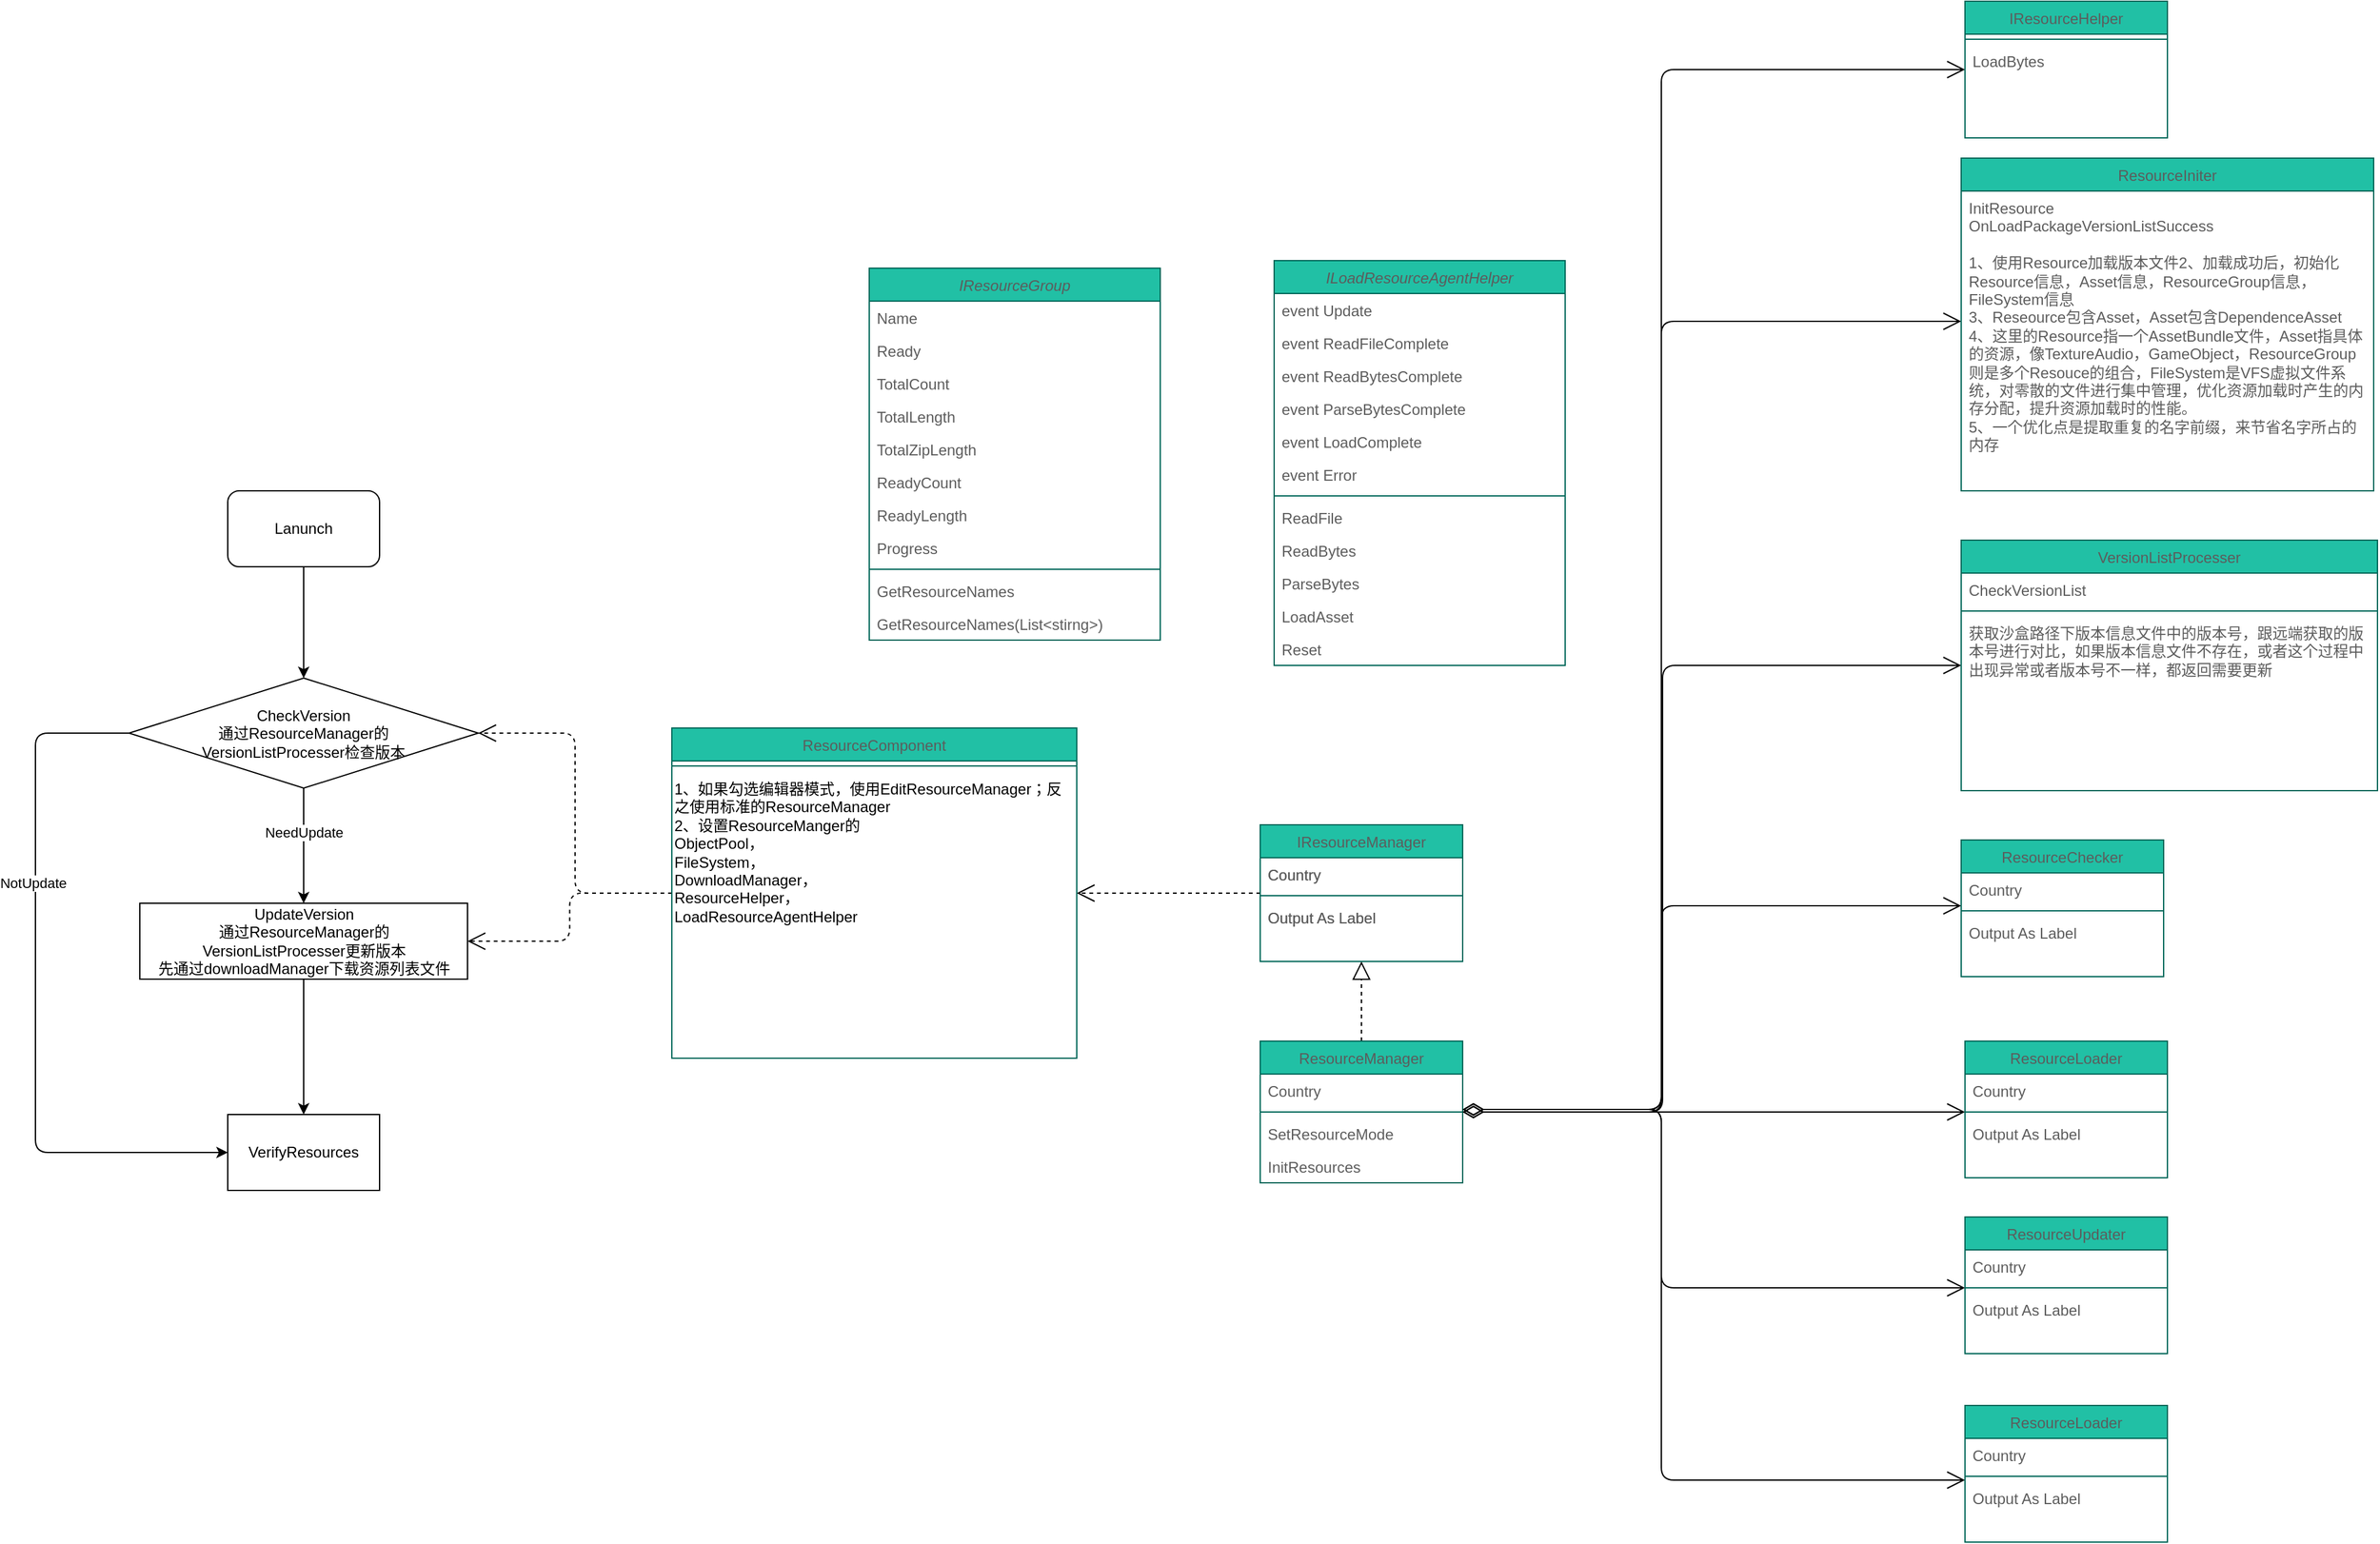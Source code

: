 <mxfile version="20.0.1" type="github">
  <diagram id="C5RBs43oDa-KdzZeNtuy" name="Page-1">
    <mxGraphModel dx="2751" dy="2225" grid="0" gridSize="10" guides="1" tooltips="1" connect="1" arrows="1" fold="1" page="1" pageScale="1" pageWidth="827" pageHeight="1169" math="0" shadow="0">
      <root>
        <mxCell id="WIyWlLk6GJQsqaUBKTNV-0" />
        <mxCell id="WIyWlLk6GJQsqaUBKTNV-1" parent="WIyWlLk6GJQsqaUBKTNV-0" />
        <mxCell id="zkfFHV4jXpPFQw0GAbJ--0" value="IResourceGroup" style="swimlane;fontStyle=2;align=center;verticalAlign=top;childLayout=stackLayout;horizontal=1;startSize=26;horizontalStack=0;resizeParent=1;resizeLast=0;collapsible=1;marginBottom=0;shadow=0;strokeWidth=1;fillColor=#21C0A5;strokeColor=#006658;fontColor=#5C5C5C;rounded=0;" parent="WIyWlLk6GJQsqaUBKTNV-1" vertex="1">
          <mxGeometry x="414" y="29" width="230" height="294" as="geometry">
            <mxRectangle x="230" y="140" width="160" height="26" as="alternateBounds" />
          </mxGeometry>
        </mxCell>
        <mxCell id="zkfFHV4jXpPFQw0GAbJ--1" value="Name" style="text;align=left;verticalAlign=top;spacingLeft=4;spacingRight=4;overflow=hidden;rotatable=0;points=[[0,0.5],[1,0.5]];portConstraint=eastwest;fontColor=#5C5C5C;rounded=0;" parent="zkfFHV4jXpPFQw0GAbJ--0" vertex="1">
          <mxGeometry y="26" width="230" height="26" as="geometry" />
        </mxCell>
        <mxCell id="zkfFHV4jXpPFQw0GAbJ--2" value="Ready" style="text;align=left;verticalAlign=top;spacingLeft=4;spacingRight=4;overflow=hidden;rotatable=0;points=[[0,0.5],[1,0.5]];portConstraint=eastwest;shadow=0;html=0;fontColor=#5C5C5C;rounded=0;" parent="zkfFHV4jXpPFQw0GAbJ--0" vertex="1">
          <mxGeometry y="52" width="230" height="26" as="geometry" />
        </mxCell>
        <mxCell id="60lWfc97_Md1UdRuLnQR-1" value="TotalCount" style="text;align=left;verticalAlign=top;spacingLeft=4;spacingRight=4;overflow=hidden;rotatable=0;points=[[0,0.5],[1,0.5]];portConstraint=eastwest;shadow=0;html=0;fontColor=#5C5C5C;rounded=0;" parent="zkfFHV4jXpPFQw0GAbJ--0" vertex="1">
          <mxGeometry y="78" width="230" height="26" as="geometry" />
        </mxCell>
        <mxCell id="60lWfc97_Md1UdRuLnQR-2" value="TotalLength" style="text;align=left;verticalAlign=top;spacingLeft=4;spacingRight=4;overflow=hidden;rotatable=0;points=[[0,0.5],[1,0.5]];portConstraint=eastwest;shadow=0;html=0;fontColor=#5C5C5C;rounded=0;" parent="zkfFHV4jXpPFQw0GAbJ--0" vertex="1">
          <mxGeometry y="104" width="230" height="26" as="geometry" />
        </mxCell>
        <mxCell id="60lWfc97_Md1UdRuLnQR-0" value="TotalZipLength" style="text;align=left;verticalAlign=top;spacingLeft=4;spacingRight=4;overflow=hidden;rotatable=0;points=[[0,0.5],[1,0.5]];portConstraint=eastwest;shadow=0;html=0;fontColor=#5C5C5C;rounded=0;" parent="zkfFHV4jXpPFQw0GAbJ--0" vertex="1">
          <mxGeometry y="130" width="230" height="26" as="geometry" />
        </mxCell>
        <mxCell id="60lWfc97_Md1UdRuLnQR-4" value="ReadyCount" style="text;align=left;verticalAlign=top;spacingLeft=4;spacingRight=4;overflow=hidden;rotatable=0;points=[[0,0.5],[1,0.5]];portConstraint=eastwest;shadow=0;html=0;fontColor=#5C5C5C;rounded=0;" parent="zkfFHV4jXpPFQw0GAbJ--0" vertex="1">
          <mxGeometry y="156" width="230" height="26" as="geometry" />
        </mxCell>
        <mxCell id="60lWfc97_Md1UdRuLnQR-3" value="ReadyLength" style="text;align=left;verticalAlign=top;spacingLeft=4;spacingRight=4;overflow=hidden;rotatable=0;points=[[0,0.5],[1,0.5]];portConstraint=eastwest;shadow=0;html=0;fontColor=#5C5C5C;rounded=0;" parent="zkfFHV4jXpPFQw0GAbJ--0" vertex="1">
          <mxGeometry y="182" width="230" height="26" as="geometry" />
        </mxCell>
        <mxCell id="zkfFHV4jXpPFQw0GAbJ--3" value="Progress" style="text;align=left;verticalAlign=top;spacingLeft=4;spacingRight=4;overflow=hidden;rotatable=0;points=[[0,0.5],[1,0.5]];portConstraint=eastwest;shadow=0;html=0;fontColor=#5C5C5C;rounded=0;" parent="zkfFHV4jXpPFQw0GAbJ--0" vertex="1">
          <mxGeometry y="208" width="230" height="26" as="geometry" />
        </mxCell>
        <mxCell id="zkfFHV4jXpPFQw0GAbJ--4" value="" style="line;html=1;strokeWidth=1;align=left;verticalAlign=middle;spacingTop=-1;spacingLeft=3;spacingRight=3;rotatable=0;labelPosition=right;points=[];portConstraint=eastwest;fillColor=#21C0A5;strokeColor=#006658;fontColor=#5C5C5C;rounded=0;" parent="zkfFHV4jXpPFQw0GAbJ--0" vertex="1">
          <mxGeometry y="234" width="230" height="8" as="geometry" />
        </mxCell>
        <mxCell id="60lWfc97_Md1UdRuLnQR-5" value="GetResourceNames" style="text;align=left;verticalAlign=top;spacingLeft=4;spacingRight=4;overflow=hidden;rotatable=0;points=[[0,0.5],[1,0.5]];portConstraint=eastwest;fontColor=#5C5C5C;rounded=0;" parent="zkfFHV4jXpPFQw0GAbJ--0" vertex="1">
          <mxGeometry y="242" width="230" height="26" as="geometry" />
        </mxCell>
        <mxCell id="zkfFHV4jXpPFQw0GAbJ--5" value="GetResourceNames(List&lt;stirng&gt;)" style="text;align=left;verticalAlign=top;spacingLeft=4;spacingRight=4;overflow=hidden;rotatable=0;points=[[0,0.5],[1,0.5]];portConstraint=eastwest;fontColor=#5C5C5C;rounded=0;" parent="zkfFHV4jXpPFQw0GAbJ--0" vertex="1">
          <mxGeometry y="268" width="230" height="26" as="geometry" />
        </mxCell>
        <mxCell id="60lWfc97_Md1UdRuLnQR-23" value="IResourceManager" style="swimlane;fontStyle=0;align=center;verticalAlign=top;childLayout=stackLayout;horizontal=1;startSize=26;horizontalStack=0;resizeParent=1;resizeLast=0;collapsible=1;marginBottom=0;shadow=0;strokeWidth=1;fillColor=#21C0A5;strokeColor=#006658;fontColor=#5C5C5C;rounded=0;" parent="WIyWlLk6GJQsqaUBKTNV-1" vertex="1">
          <mxGeometry x="723" y="469" width="160" height="108" as="geometry">
            <mxRectangle x="550" y="140" width="160" height="26" as="alternateBounds" />
          </mxGeometry>
        </mxCell>
        <mxCell id="60lWfc97_Md1UdRuLnQR-28" value="Country" style="text;align=left;verticalAlign=top;spacingLeft=4;spacingRight=4;overflow=hidden;rotatable=0;points=[[0,0.5],[1,0.5]];portConstraint=eastwest;shadow=0;html=0;fontColor=#5C5C5C;rounded=0;" parent="60lWfc97_Md1UdRuLnQR-23" vertex="1">
          <mxGeometry y="26" width="160" height="26" as="geometry" />
        </mxCell>
        <mxCell id="60lWfc97_Md1UdRuLnQR-29" value="" style="line;html=1;strokeWidth=1;align=left;verticalAlign=middle;spacingTop=-1;spacingLeft=3;spacingRight=3;rotatable=0;labelPosition=right;points=[];portConstraint=eastwest;fillColor=#21C0A5;strokeColor=#006658;fontColor=#5C5C5C;rounded=0;" parent="60lWfc97_Md1UdRuLnQR-23" vertex="1">
          <mxGeometry y="52" width="160" height="8" as="geometry" />
        </mxCell>
        <mxCell id="60lWfc97_Md1UdRuLnQR-31" value="Output As Label" style="text;align=left;verticalAlign=top;spacingLeft=4;spacingRight=4;overflow=hidden;rotatable=0;points=[[0,0.5],[1,0.5]];portConstraint=eastwest;fontColor=#5C5C5C;rounded=0;" parent="60lWfc97_Md1UdRuLnQR-23" vertex="1">
          <mxGeometry y="60" width="160" height="26" as="geometry" />
        </mxCell>
        <mxCell id="60lWfc97_Md1UdRuLnQR-102" value="ILoadResourceAgentHelper" style="swimlane;fontStyle=2;align=center;verticalAlign=top;childLayout=stackLayout;horizontal=1;startSize=26;horizontalStack=0;resizeParent=1;resizeLast=0;collapsible=1;marginBottom=0;shadow=0;strokeWidth=1;fillColor=#21C0A5;strokeColor=#006658;fontColor=#5C5C5C;rounded=0;" parent="WIyWlLk6GJQsqaUBKTNV-1" vertex="1">
          <mxGeometry x="734" y="23" width="230" height="320" as="geometry">
            <mxRectangle x="230" y="140" width="160" height="26" as="alternateBounds" />
          </mxGeometry>
        </mxCell>
        <mxCell id="60lWfc97_Md1UdRuLnQR-103" value="event Update" style="text;align=left;verticalAlign=top;spacingLeft=4;spacingRight=4;overflow=hidden;rotatable=0;points=[[0,0.5],[1,0.5]];portConstraint=eastwest;fontColor=#5C5C5C;rounded=0;" parent="60lWfc97_Md1UdRuLnQR-102" vertex="1">
          <mxGeometry y="26" width="230" height="26" as="geometry" />
        </mxCell>
        <mxCell id="60lWfc97_Md1UdRuLnQR-104" value="event ReadFileComplete" style="text;align=left;verticalAlign=top;spacingLeft=4;spacingRight=4;overflow=hidden;rotatable=0;points=[[0,0.5],[1,0.5]];portConstraint=eastwest;shadow=0;html=0;fontColor=#5C5C5C;rounded=0;" parent="60lWfc97_Md1UdRuLnQR-102" vertex="1">
          <mxGeometry y="52" width="230" height="26" as="geometry" />
        </mxCell>
        <mxCell id="60lWfc97_Md1UdRuLnQR-105" value="event ReadBytesComplete" style="text;align=left;verticalAlign=top;spacingLeft=4;spacingRight=4;overflow=hidden;rotatable=0;points=[[0,0.5],[1,0.5]];portConstraint=eastwest;shadow=0;html=0;fontColor=#5C5C5C;rounded=0;" parent="60lWfc97_Md1UdRuLnQR-102" vertex="1">
          <mxGeometry y="78" width="230" height="26" as="geometry" />
        </mxCell>
        <mxCell id="60lWfc97_Md1UdRuLnQR-106" value="event ParseBytesComplete" style="text;align=left;verticalAlign=top;spacingLeft=4;spacingRight=4;overflow=hidden;rotatable=0;points=[[0,0.5],[1,0.5]];portConstraint=eastwest;shadow=0;html=0;fontColor=#5C5C5C;rounded=0;" parent="60lWfc97_Md1UdRuLnQR-102" vertex="1">
          <mxGeometry y="104" width="230" height="26" as="geometry" />
        </mxCell>
        <mxCell id="60lWfc97_Md1UdRuLnQR-107" value="event LoadComplete" style="text;align=left;verticalAlign=top;spacingLeft=4;spacingRight=4;overflow=hidden;rotatable=0;points=[[0,0.5],[1,0.5]];portConstraint=eastwest;shadow=0;html=0;fontColor=#5C5C5C;rounded=0;" parent="60lWfc97_Md1UdRuLnQR-102" vertex="1">
          <mxGeometry y="130" width="230" height="26" as="geometry" />
        </mxCell>
        <mxCell id="60lWfc97_Md1UdRuLnQR-108" value="event Error" style="text;align=left;verticalAlign=top;spacingLeft=4;spacingRight=4;overflow=hidden;rotatable=0;points=[[0,0.5],[1,0.5]];portConstraint=eastwest;shadow=0;html=0;fontColor=#5C5C5C;rounded=0;" parent="60lWfc97_Md1UdRuLnQR-102" vertex="1">
          <mxGeometry y="156" width="230" height="26" as="geometry" />
        </mxCell>
        <mxCell id="60lWfc97_Md1UdRuLnQR-109" value="" style="line;html=1;strokeWidth=1;align=left;verticalAlign=middle;spacingTop=-1;spacingLeft=3;spacingRight=3;rotatable=0;labelPosition=right;points=[];portConstraint=eastwest;fillColor=#21C0A5;strokeColor=#006658;fontColor=#5C5C5C;rounded=0;" parent="60lWfc97_Md1UdRuLnQR-102" vertex="1">
          <mxGeometry y="182" width="230" height="8" as="geometry" />
        </mxCell>
        <mxCell id="60lWfc97_Md1UdRuLnQR-110" value="ReadFile" style="text;align=left;verticalAlign=top;spacingLeft=4;spacingRight=4;overflow=hidden;rotatable=0;points=[[0,0.5],[1,0.5]];portConstraint=eastwest;fontColor=#5C5C5C;rounded=0;" parent="60lWfc97_Md1UdRuLnQR-102" vertex="1">
          <mxGeometry y="190" width="230" height="26" as="geometry" />
        </mxCell>
        <mxCell id="60lWfc97_Md1UdRuLnQR-111" value="ReadBytes" style="text;align=left;verticalAlign=top;spacingLeft=4;spacingRight=4;overflow=hidden;rotatable=0;points=[[0,0.5],[1,0.5]];portConstraint=eastwest;fontColor=#5C5C5C;rounded=0;" parent="60lWfc97_Md1UdRuLnQR-102" vertex="1">
          <mxGeometry y="216" width="230" height="26" as="geometry" />
        </mxCell>
        <mxCell id="60lWfc97_Md1UdRuLnQR-112" value="ParseBytes" style="text;align=left;verticalAlign=top;spacingLeft=4;spacingRight=4;overflow=hidden;rotatable=0;points=[[0,0.5],[1,0.5]];portConstraint=eastwest;fontColor=#5C5C5C;rounded=0;" parent="60lWfc97_Md1UdRuLnQR-102" vertex="1">
          <mxGeometry y="242" width="230" height="26" as="geometry" />
        </mxCell>
        <mxCell id="60lWfc97_Md1UdRuLnQR-113" value="LoadAsset" style="text;align=left;verticalAlign=top;spacingLeft=4;spacingRight=4;overflow=hidden;rotatable=0;points=[[0,0.5],[1,0.5]];portConstraint=eastwest;fontColor=#5C5C5C;rounded=0;" parent="60lWfc97_Md1UdRuLnQR-102" vertex="1">
          <mxGeometry y="268" width="230" height="26" as="geometry" />
        </mxCell>
        <mxCell id="60lWfc97_Md1UdRuLnQR-114" value="Reset" style="text;align=left;verticalAlign=top;spacingLeft=4;spacingRight=4;overflow=hidden;rotatable=0;points=[[0,0.5],[1,0.5]];portConstraint=eastwest;fontColor=#5C5C5C;rounded=0;" parent="60lWfc97_Md1UdRuLnQR-102" vertex="1">
          <mxGeometry y="294" width="230" height="26" as="geometry" />
        </mxCell>
        <mxCell id="u7afOrTUqHZcuy_nIgbm-6" style="endArrow=block;dashed=1;endFill=0;endSize=12;html=1;fontFamily=Helvetica;fontSize=11;fontColor=default;align=center;strokeColor=default;edgeStyle=orthogonalEdgeStyle;" edge="1" parent="WIyWlLk6GJQsqaUBKTNV-1" source="60lWfc97_Md1UdRuLnQR-119" target="60lWfc97_Md1UdRuLnQR-115">
          <mxGeometry relative="1" as="geometry" />
        </mxCell>
        <mxCell id="u7afOrTUqHZcuy_nIgbm-9" style="endArrow=open;endSize=12;dashed=1;html=1;fontFamily=Helvetica;fontSize=11;fontColor=default;align=center;startFill=0;strokeColor=default;edgeStyle=orthogonalEdgeStyle;" edge="1" parent="WIyWlLk6GJQsqaUBKTNV-1" source="60lWfc97_Md1UdRuLnQR-115" target="u7afOrTUqHZcuy_nIgbm-1">
          <mxGeometry relative="1" as="geometry" />
        </mxCell>
        <mxCell id="60lWfc97_Md1UdRuLnQR-115" value="IResourceManager" style="swimlane;fontStyle=0;align=center;verticalAlign=top;childLayout=stackLayout;horizontal=1;startSize=26;horizontalStack=0;resizeParent=1;resizeLast=0;collapsible=1;marginBottom=0;shadow=0;strokeWidth=1;fillColor=#21C0A5;strokeColor=#006658;fontColor=#5C5C5C;rounded=0;" parent="WIyWlLk6GJQsqaUBKTNV-1" vertex="1">
          <mxGeometry x="723" y="469" width="160" height="108" as="geometry">
            <mxRectangle x="550" y="140" width="160" height="26" as="alternateBounds" />
          </mxGeometry>
        </mxCell>
        <mxCell id="60lWfc97_Md1UdRuLnQR-116" value="Country" style="text;align=left;verticalAlign=top;spacingLeft=4;spacingRight=4;overflow=hidden;rotatable=0;points=[[0,0.5],[1,0.5]];portConstraint=eastwest;shadow=0;html=0;fontColor=#5C5C5C;rounded=0;" parent="60lWfc97_Md1UdRuLnQR-115" vertex="1">
          <mxGeometry y="26" width="160" height="26" as="geometry" />
        </mxCell>
        <mxCell id="60lWfc97_Md1UdRuLnQR-117" value="" style="line;html=1;strokeWidth=1;align=left;verticalAlign=middle;spacingTop=-1;spacingLeft=3;spacingRight=3;rotatable=0;labelPosition=right;points=[];portConstraint=eastwest;fillColor=#21C0A5;strokeColor=#006658;fontColor=#5C5C5C;rounded=0;" parent="60lWfc97_Md1UdRuLnQR-115" vertex="1">
          <mxGeometry y="52" width="160" height="8" as="geometry" />
        </mxCell>
        <mxCell id="60lWfc97_Md1UdRuLnQR-118" value="Output As Label" style="text;align=left;verticalAlign=top;spacingLeft=4;spacingRight=4;overflow=hidden;rotatable=0;points=[[0,0.5],[1,0.5]];portConstraint=eastwest;fontColor=#5C5C5C;rounded=0;" parent="60lWfc97_Md1UdRuLnQR-115" vertex="1">
          <mxGeometry y="60" width="160" height="26" as="geometry" />
        </mxCell>
        <mxCell id="60lWfc97_Md1UdRuLnQR-119" value="ResourceManager" style="swimlane;fontStyle=0;align=center;verticalAlign=top;childLayout=stackLayout;horizontal=1;startSize=26;horizontalStack=0;resizeParent=1;resizeLast=0;collapsible=1;marginBottom=0;shadow=0;strokeWidth=1;fillColor=#21C0A5;strokeColor=#006658;fontColor=#5C5C5C;rounded=0;" parent="WIyWlLk6GJQsqaUBKTNV-1" vertex="1">
          <mxGeometry x="723" y="640" width="160" height="112" as="geometry">
            <mxRectangle x="550" y="140" width="160" height="26" as="alternateBounds" />
          </mxGeometry>
        </mxCell>
        <mxCell id="60lWfc97_Md1UdRuLnQR-120" value="Country" style="text;align=left;verticalAlign=top;spacingLeft=4;spacingRight=4;overflow=hidden;rotatable=0;points=[[0,0.5],[1,0.5]];portConstraint=eastwest;shadow=0;html=0;fontColor=#5C5C5C;rounded=0;" parent="60lWfc97_Md1UdRuLnQR-119" vertex="1">
          <mxGeometry y="26" width="160" height="26" as="geometry" />
        </mxCell>
        <mxCell id="60lWfc97_Md1UdRuLnQR-121" value="" style="line;html=1;strokeWidth=1;align=left;verticalAlign=middle;spacingTop=-1;spacingLeft=3;spacingRight=3;rotatable=0;labelPosition=right;points=[];portConstraint=eastwest;fillColor=#21C0A5;strokeColor=#006658;fontColor=#5C5C5C;rounded=0;" parent="60lWfc97_Md1UdRuLnQR-119" vertex="1">
          <mxGeometry y="52" width="160" height="8" as="geometry" />
        </mxCell>
        <mxCell id="u7afOrTUqHZcuy_nIgbm-0" value="SetResourceMode" style="text;align=left;verticalAlign=top;spacingLeft=4;spacingRight=4;overflow=hidden;rotatable=0;points=[[0,0.5],[1,0.5]];portConstraint=eastwest;fontColor=#5C5C5C;rounded=0;" vertex="1" parent="60lWfc97_Md1UdRuLnQR-119">
          <mxGeometry y="60" width="160" height="26" as="geometry" />
        </mxCell>
        <mxCell id="60lWfc97_Md1UdRuLnQR-122" value="InitResources" style="text;align=left;verticalAlign=top;spacingLeft=4;spacingRight=4;overflow=hidden;rotatable=0;points=[[0,0.5],[1,0.5]];portConstraint=eastwest;fontColor=#5C5C5C;rounded=0;" parent="60lWfc97_Md1UdRuLnQR-119" vertex="1">
          <mxGeometry y="86" width="160" height="26" as="geometry" />
        </mxCell>
        <mxCell id="WcdavCTQyrfWiSS4cDZD-1" style="endArrow=open;html=1;endSize=12;startArrow=diamondThin;startSize=14;startFill=0;edgeStyle=orthogonalEdgeStyle;fontFamily=Helvetica;fontSize=11;fontColor=default;align=center;endFill=1;strokeColor=default;" parent="WIyWlLk6GJQsqaUBKTNV-1" source="60lWfc97_Md1UdRuLnQR-119" target="60lWfc97_Md1UdRuLnQR-123" edge="1">
          <mxGeometry relative="1" as="geometry">
            <Array as="points">
              <mxPoint x="1126" y="696" />
              <mxPoint x="1126" y="696" />
            </Array>
          </mxGeometry>
        </mxCell>
        <mxCell id="60lWfc97_Md1UdRuLnQR-123" value="ResourceLoader" style="swimlane;fontStyle=0;align=center;verticalAlign=top;childLayout=stackLayout;horizontal=1;startSize=26;horizontalStack=0;resizeParent=1;resizeLast=0;collapsible=1;marginBottom=0;shadow=0;strokeWidth=1;fillColor=#21C0A5;strokeColor=#006658;fontColor=#5C5C5C;rounded=0;" parent="WIyWlLk6GJQsqaUBKTNV-1" vertex="1">
          <mxGeometry x="1280" y="640" width="160" height="108" as="geometry">
            <mxRectangle x="550" y="140" width="160" height="26" as="alternateBounds" />
          </mxGeometry>
        </mxCell>
        <mxCell id="60lWfc97_Md1UdRuLnQR-124" value="Country" style="text;align=left;verticalAlign=top;spacingLeft=4;spacingRight=4;overflow=hidden;rotatable=0;points=[[0,0.5],[1,0.5]];portConstraint=eastwest;shadow=0;html=0;fontColor=#5C5C5C;rounded=0;" parent="60lWfc97_Md1UdRuLnQR-123" vertex="1">
          <mxGeometry y="26" width="160" height="26" as="geometry" />
        </mxCell>
        <mxCell id="60lWfc97_Md1UdRuLnQR-125" value="" style="line;html=1;strokeWidth=1;align=left;verticalAlign=middle;spacingTop=-1;spacingLeft=3;spacingRight=3;rotatable=0;labelPosition=right;points=[];portConstraint=eastwest;fillColor=#21C0A5;strokeColor=#006658;fontColor=#5C5C5C;rounded=0;" parent="60lWfc97_Md1UdRuLnQR-123" vertex="1">
          <mxGeometry y="52" width="160" height="8" as="geometry" />
        </mxCell>
        <mxCell id="60lWfc97_Md1UdRuLnQR-126" value="Output As Label" style="text;align=left;verticalAlign=top;spacingLeft=4;spacingRight=4;overflow=hidden;rotatable=0;points=[[0,0.5],[1,0.5]];portConstraint=eastwest;fontColor=#5C5C5C;rounded=0;" parent="60lWfc97_Md1UdRuLnQR-123" vertex="1">
          <mxGeometry y="60" width="160" height="26" as="geometry" />
        </mxCell>
        <mxCell id="WcdavCTQyrfWiSS4cDZD-0" style="endArrow=open;html=1;endSize=12;startArrow=diamondThin;startSize=14;startFill=0;edgeStyle=orthogonalEdgeStyle;fontFamily=Helvetica;fontSize=11;fontColor=default;align=center;endFill=1;strokeColor=default;" parent="WIyWlLk6GJQsqaUBKTNV-1" source="60lWfc97_Md1UdRuLnQR-119" target="60lWfc97_Md1UdRuLnQR-127" edge="1">
          <mxGeometry relative="1" as="geometry">
            <Array as="points">
              <mxPoint x="1040" y="694" />
              <mxPoint x="1040" y="71" />
            </Array>
          </mxGeometry>
        </mxCell>
        <mxCell id="60lWfc97_Md1UdRuLnQR-127" value="ResourceIniter" style="swimlane;fontStyle=0;align=center;verticalAlign=top;childLayout=stackLayout;horizontal=1;startSize=26;horizontalStack=0;resizeParent=1;resizeLast=0;collapsible=1;marginBottom=0;shadow=0;strokeWidth=1;fillColor=#21C0A5;strokeColor=#006658;fontColor=#5C5C5C;rounded=0;" parent="WIyWlLk6GJQsqaUBKTNV-1" vertex="1">
          <mxGeometry x="1277" y="-58" width="326" height="263" as="geometry">
            <mxRectangle x="550" y="140" width="160" height="26" as="alternateBounds" />
          </mxGeometry>
        </mxCell>
        <mxCell id="WcdavCTQyrfWiSS4cDZD-25" value="InitResource&#xa;OnLoadPackageVersionListSuccess&#xa;&#xa;1、使用Resource加载版本文件2、加载成功后，初始化Resource信息，Asset信息，ResourceGroup信息，FileSystem信息&#xa;3、Reseource包含Asset，Asset包含DependenceAsset&#xa;4、这里的Resource指一个AssetBundle文件，Asset指具体的资源，像TextureAudio，GameObject，ResourceGroup则是多个Resouce的组合，FileSystem是VFS虚拟文件系统，对零散的文件进行集中管理，优化资源加载时产生的内存分配，提升资源加载时的性能。&#xa;5、一个优化点是提取重复的名字前缀，来节省名字所占的内存&#xa;&#xa;" style="text;align=left;verticalAlign=top;spacingLeft=4;spacingRight=4;overflow=hidden;rotatable=0;points=[[0,0.5],[1,0.5]];portConstraint=eastwest;shadow=0;html=0;fontColor=#5C5C5C;rounded=0;whiteSpace=wrap;" parent="60lWfc97_Md1UdRuLnQR-127" vertex="1">
          <mxGeometry y="26" width="326" height="227" as="geometry" />
        </mxCell>
        <mxCell id="WcdavCTQyrfWiSS4cDZD-2" style="endArrow=open;html=1;endSize=12;startArrow=diamondThin;startSize=14;startFill=0;edgeStyle=orthogonalEdgeStyle;fontFamily=Helvetica;fontSize=11;fontColor=default;align=center;endFill=1;strokeColor=default;" parent="WIyWlLk6GJQsqaUBKTNV-1" source="60lWfc97_Md1UdRuLnQR-119" target="60lWfc97_Md1UdRuLnQR-131" edge="1">
          <mxGeometry relative="1" as="geometry">
            <Array as="points">
              <mxPoint x="1040" y="696" />
              <mxPoint x="1040" y="533" />
            </Array>
          </mxGeometry>
        </mxCell>
        <mxCell id="60lWfc97_Md1UdRuLnQR-131" value="ResourceChecker" style="swimlane;fontStyle=0;align=center;verticalAlign=top;childLayout=stackLayout;horizontal=1;startSize=26;horizontalStack=0;resizeParent=1;resizeLast=0;collapsible=1;marginBottom=0;shadow=0;strokeWidth=1;fillColor=#21C0A5;strokeColor=#006658;fontColor=#5C5C5C;rounded=0;" parent="WIyWlLk6GJQsqaUBKTNV-1" vertex="1">
          <mxGeometry x="1277" y="481" width="160" height="108" as="geometry">
            <mxRectangle x="550" y="140" width="160" height="26" as="alternateBounds" />
          </mxGeometry>
        </mxCell>
        <mxCell id="60lWfc97_Md1UdRuLnQR-132" value="Country" style="text;align=left;verticalAlign=top;spacingLeft=4;spacingRight=4;overflow=hidden;rotatable=0;points=[[0,0.5],[1,0.5]];portConstraint=eastwest;shadow=0;html=0;fontColor=#5C5C5C;rounded=0;" parent="60lWfc97_Md1UdRuLnQR-131" vertex="1">
          <mxGeometry y="26" width="160" height="26" as="geometry" />
        </mxCell>
        <mxCell id="60lWfc97_Md1UdRuLnQR-133" value="" style="line;html=1;strokeWidth=1;align=left;verticalAlign=middle;spacingTop=-1;spacingLeft=3;spacingRight=3;rotatable=0;labelPosition=right;points=[];portConstraint=eastwest;fillColor=#21C0A5;strokeColor=#006658;fontColor=#5C5C5C;rounded=0;" parent="60lWfc97_Md1UdRuLnQR-131" vertex="1">
          <mxGeometry y="52" width="160" height="8" as="geometry" />
        </mxCell>
        <mxCell id="60lWfc97_Md1UdRuLnQR-134" value="Output As Label" style="text;align=left;verticalAlign=top;spacingLeft=4;spacingRight=4;overflow=hidden;rotatable=0;points=[[0,0.5],[1,0.5]];portConstraint=eastwest;fontColor=#5C5C5C;rounded=0;" parent="60lWfc97_Md1UdRuLnQR-131" vertex="1">
          <mxGeometry y="60" width="160" height="26" as="geometry" />
        </mxCell>
        <mxCell id="WcdavCTQyrfWiSS4cDZD-5" style="endArrow=open;html=1;endSize=12;startArrow=diamondThin;startSize=14;startFill=0;edgeStyle=orthogonalEdgeStyle;fontFamily=Helvetica;fontSize=11;fontColor=default;align=center;endFill=1;strokeColor=default;" parent="WIyWlLk6GJQsqaUBKTNV-1" source="60lWfc97_Md1UdRuLnQR-119" target="60lWfc97_Md1UdRuLnQR-135" edge="1">
          <mxGeometry relative="1" as="geometry">
            <Array as="points">
              <mxPoint x="1040" y="694" />
              <mxPoint x="1040" y="835" />
            </Array>
          </mxGeometry>
        </mxCell>
        <mxCell id="60lWfc97_Md1UdRuLnQR-135" value="ResourceUpdater" style="swimlane;fontStyle=0;align=center;verticalAlign=top;childLayout=stackLayout;horizontal=1;startSize=26;horizontalStack=0;resizeParent=1;resizeLast=0;collapsible=1;marginBottom=0;shadow=0;strokeWidth=1;fillColor=#21C0A5;strokeColor=#006658;fontColor=#5C5C5C;rounded=0;" parent="WIyWlLk6GJQsqaUBKTNV-1" vertex="1">
          <mxGeometry x="1280" y="779" width="160" height="108" as="geometry">
            <mxRectangle x="550" y="140" width="160" height="26" as="alternateBounds" />
          </mxGeometry>
        </mxCell>
        <mxCell id="60lWfc97_Md1UdRuLnQR-136" value="Country" style="text;align=left;verticalAlign=top;spacingLeft=4;spacingRight=4;overflow=hidden;rotatable=0;points=[[0,0.5],[1,0.5]];portConstraint=eastwest;shadow=0;html=0;fontColor=#5C5C5C;rounded=0;" parent="60lWfc97_Md1UdRuLnQR-135" vertex="1">
          <mxGeometry y="26" width="160" height="26" as="geometry" />
        </mxCell>
        <mxCell id="60lWfc97_Md1UdRuLnQR-137" value="" style="line;html=1;strokeWidth=1;align=left;verticalAlign=middle;spacingTop=-1;spacingLeft=3;spacingRight=3;rotatable=0;labelPosition=right;points=[];portConstraint=eastwest;fillColor=#21C0A5;strokeColor=#006658;fontColor=#5C5C5C;rounded=0;" parent="60lWfc97_Md1UdRuLnQR-135" vertex="1">
          <mxGeometry y="52" width="160" height="8" as="geometry" />
        </mxCell>
        <mxCell id="60lWfc97_Md1UdRuLnQR-138" value="Output As Label" style="text;align=left;verticalAlign=top;spacingLeft=4;spacingRight=4;overflow=hidden;rotatable=0;points=[[0,0.5],[1,0.5]];portConstraint=eastwest;fontColor=#5C5C5C;rounded=0;" parent="60lWfc97_Md1UdRuLnQR-135" vertex="1">
          <mxGeometry y="60" width="160" height="26" as="geometry" />
        </mxCell>
        <mxCell id="WcdavCTQyrfWiSS4cDZD-6" style="endArrow=open;html=1;endSize=12;startArrow=diamondThin;startSize=14;startFill=0;edgeStyle=orthogonalEdgeStyle;fontFamily=Helvetica;fontSize=11;fontColor=default;align=center;endFill=1;strokeColor=default;" parent="WIyWlLk6GJQsqaUBKTNV-1" source="60lWfc97_Md1UdRuLnQR-119" target="60lWfc97_Md1UdRuLnQR-139" edge="1">
          <mxGeometry relative="1" as="geometry">
            <Array as="points">
              <mxPoint x="1040" y="694" />
              <mxPoint x="1040" y="987" />
            </Array>
          </mxGeometry>
        </mxCell>
        <mxCell id="60lWfc97_Md1UdRuLnQR-139" value="ResourceLoader" style="swimlane;fontStyle=0;align=center;verticalAlign=top;childLayout=stackLayout;horizontal=1;startSize=26;horizontalStack=0;resizeParent=1;resizeLast=0;collapsible=1;marginBottom=0;shadow=0;strokeWidth=1;fillColor=#21C0A5;strokeColor=#006658;fontColor=#5C5C5C;rounded=0;" parent="WIyWlLk6GJQsqaUBKTNV-1" vertex="1">
          <mxGeometry x="1280" y="928" width="160" height="108" as="geometry">
            <mxRectangle x="550" y="140" width="160" height="26" as="alternateBounds" />
          </mxGeometry>
        </mxCell>
        <mxCell id="60lWfc97_Md1UdRuLnQR-140" value="Country" style="text;align=left;verticalAlign=top;spacingLeft=4;spacingRight=4;overflow=hidden;rotatable=0;points=[[0,0.5],[1,0.5]];portConstraint=eastwest;shadow=0;html=0;fontColor=#5C5C5C;rounded=0;" parent="60lWfc97_Md1UdRuLnQR-139" vertex="1">
          <mxGeometry y="26" width="160" height="26" as="geometry" />
        </mxCell>
        <mxCell id="60lWfc97_Md1UdRuLnQR-141" value="" style="line;html=1;strokeWidth=1;align=left;verticalAlign=middle;spacingTop=-1;spacingLeft=3;spacingRight=3;rotatable=0;labelPosition=right;points=[];portConstraint=eastwest;fillColor=#21C0A5;strokeColor=#006658;fontColor=#5C5C5C;rounded=0;" parent="60lWfc97_Md1UdRuLnQR-139" vertex="1">
          <mxGeometry y="52" width="160" height="8" as="geometry" />
        </mxCell>
        <mxCell id="60lWfc97_Md1UdRuLnQR-142" value="Output As Label" style="text;align=left;verticalAlign=top;spacingLeft=4;spacingRight=4;overflow=hidden;rotatable=0;points=[[0,0.5],[1,0.5]];portConstraint=eastwest;fontColor=#5C5C5C;rounded=0;" parent="60lWfc97_Md1UdRuLnQR-139" vertex="1">
          <mxGeometry y="60" width="160" height="26" as="geometry" />
        </mxCell>
        <mxCell id="WcdavCTQyrfWiSS4cDZD-30" style="endArrow=open;html=1;endSize=12;startArrow=diamondThin;startSize=14;startFill=0;edgeStyle=orthogonalEdgeStyle;fontFamily=Helvetica;fontSize=11;fontColor=default;align=center;endFill=1;strokeColor=default;" parent="WIyWlLk6GJQsqaUBKTNV-1" source="60lWfc97_Md1UdRuLnQR-119" target="WcdavCTQyrfWiSS4cDZD-26" edge="1">
          <mxGeometry relative="1" as="geometry">
            <Array as="points">
              <mxPoint x="1040" y="694" />
              <mxPoint x="1040" y="-128" />
            </Array>
          </mxGeometry>
        </mxCell>
        <mxCell id="WcdavCTQyrfWiSS4cDZD-26" value="IResourceHelper" style="swimlane;fontStyle=0;align=center;verticalAlign=top;childLayout=stackLayout;horizontal=1;startSize=26;horizontalStack=0;resizeParent=1;resizeLast=0;collapsible=1;marginBottom=0;shadow=0;strokeWidth=1;fillColor=#21C0A5;strokeColor=#006658;fontColor=#5C5C5C;rounded=0;" parent="WIyWlLk6GJQsqaUBKTNV-1" vertex="1">
          <mxGeometry x="1280" y="-182" width="160" height="108" as="geometry">
            <mxRectangle x="550" y="140" width="160" height="26" as="alternateBounds" />
          </mxGeometry>
        </mxCell>
        <mxCell id="WcdavCTQyrfWiSS4cDZD-28" value="" style="line;html=1;strokeWidth=1;align=left;verticalAlign=middle;spacingTop=-1;spacingLeft=3;spacingRight=3;rotatable=0;labelPosition=right;points=[];portConstraint=eastwest;fillColor=#21C0A5;strokeColor=#006658;fontColor=#5C5C5C;rounded=0;" parent="WcdavCTQyrfWiSS4cDZD-26" vertex="1">
          <mxGeometry y="26" width="160" height="8" as="geometry" />
        </mxCell>
        <mxCell id="WcdavCTQyrfWiSS4cDZD-29" value="LoadBytes" style="text;align=left;verticalAlign=top;spacingLeft=4;spacingRight=4;overflow=hidden;rotatable=0;points=[[0,0.5],[1,0.5]];portConstraint=eastwest;fontColor=#5C5C5C;rounded=0;" parent="WcdavCTQyrfWiSS4cDZD-26" vertex="1">
          <mxGeometry y="34" width="160" height="26" as="geometry" />
        </mxCell>
        <mxCell id="u7afOrTUqHZcuy_nIgbm-17" style="endArrow=open;endSize=12;dashed=1;html=1;fontFamily=Helvetica;fontSize=11;fontColor=default;align=center;startFill=1;endFill=0;strokeColor=default;edgeStyle=orthogonalEdgeStyle;" edge="1" parent="WIyWlLk6GJQsqaUBKTNV-1" source="u7afOrTUqHZcuy_nIgbm-1" target="u7afOrTUqHZcuy_nIgbm-15">
          <mxGeometry relative="1" as="geometry" />
        </mxCell>
        <mxCell id="u7afOrTUqHZcuy_nIgbm-33" style="endArrow=open;endSize=12;dashed=1;html=1;fontFamily=Helvetica;fontSize=11;fontColor=default;align=center;startFill=0;endFill=1;strokeColor=default;edgeStyle=orthogonalEdgeStyle;" edge="1" parent="WIyWlLk6GJQsqaUBKTNV-1" source="u7afOrTUqHZcuy_nIgbm-1" target="u7afOrTUqHZcuy_nIgbm-24">
          <mxGeometry relative="1" as="geometry" />
        </mxCell>
        <mxCell id="u7afOrTUqHZcuy_nIgbm-1" value="ResourceComponent" style="swimlane;fontStyle=0;align=center;verticalAlign=top;childLayout=stackLayout;horizontal=1;startSize=26;horizontalStack=0;resizeParent=1;resizeLast=0;collapsible=1;marginBottom=0;shadow=0;strokeWidth=1;fillColor=#21C0A5;strokeColor=#006658;fontColor=#5C5C5C;rounded=0;" vertex="1" parent="WIyWlLk6GJQsqaUBKTNV-1">
          <mxGeometry x="258" y="392.5" width="320" height="261" as="geometry">
            <mxRectangle x="550" y="140" width="160" height="26" as="alternateBounds" />
          </mxGeometry>
        </mxCell>
        <mxCell id="u7afOrTUqHZcuy_nIgbm-3" value="" style="line;html=1;strokeWidth=1;align=left;verticalAlign=middle;spacingTop=-1;spacingLeft=3;spacingRight=3;rotatable=0;labelPosition=right;points=[];portConstraint=eastwest;fillColor=#21C0A5;strokeColor=#006658;fontColor=#5C5C5C;rounded=0;" vertex="1" parent="u7afOrTUqHZcuy_nIgbm-1">
          <mxGeometry y="26" width="320" height="8" as="geometry" />
        </mxCell>
        <mxCell id="u7afOrTUqHZcuy_nIgbm-11" value="&lt;div&gt;1、如果勾选编辑器模式，使用EditResourceManager；反之使用标准的ResourceManager&lt;/div&gt;&lt;div&gt;2、设置ResourceManger的&lt;/div&gt;&lt;div&gt;ObjectPool，&lt;/div&gt;&lt;div&gt;FileSystem，&lt;/div&gt;&lt;div&gt;DownloadManager，&lt;/div&gt;&lt;div&gt;ResourceHelper，&lt;/div&gt;&lt;div&gt;LoadResourceAgentHelper&lt;br&gt;&lt;/div&gt;" style="text;html=1;strokeColor=none;fillColor=none;align=left;verticalAlign=top;rounded=0;whiteSpace=wrap;" vertex="1" parent="u7afOrTUqHZcuy_nIgbm-1">
          <mxGeometry y="34" width="320" height="223" as="geometry" />
        </mxCell>
        <mxCell id="u7afOrTUqHZcuy_nIgbm-16" style="edgeStyle=orthogonalEdgeStyle;rounded=0;orthogonalLoop=1;jettySize=auto;html=1;startArrow=classic;startFill=1;endArrow=none;endFill=0;exitX=0.5;exitY=0;exitDx=0;exitDy=0;" edge="1" parent="WIyWlLk6GJQsqaUBKTNV-1" source="u7afOrTUqHZcuy_nIgbm-15" target="u7afOrTUqHZcuy_nIgbm-13">
          <mxGeometry relative="1" as="geometry" />
        </mxCell>
        <mxCell id="u7afOrTUqHZcuy_nIgbm-13" value="Lanunch" style="rounded=1;whiteSpace=wrap;html=1;" vertex="1" parent="WIyWlLk6GJQsqaUBKTNV-1">
          <mxGeometry x="-93" y="205" width="120" height="60" as="geometry" />
        </mxCell>
        <mxCell id="u7afOrTUqHZcuy_nIgbm-26" style="endArrow=classic;html=1;fontFamily=Helvetica;fontSize=11;fontColor=default;align=center;startFill=0;endFill=1;strokeColor=default;edgeStyle=orthogonalEdgeStyle;" edge="1" parent="WIyWlLk6GJQsqaUBKTNV-1" source="u7afOrTUqHZcuy_nIgbm-15" target="u7afOrTUqHZcuy_nIgbm-24">
          <mxGeometry relative="1" as="geometry" />
        </mxCell>
        <mxCell id="u7afOrTUqHZcuy_nIgbm-27" value="NeedUpdate" style="edgeLabel;html=1;align=center;verticalAlign=middle;resizable=0;points=[];" vertex="1" connectable="0" parent="u7afOrTUqHZcuy_nIgbm-26">
          <mxGeometry x="-0.235" relative="1" as="geometry">
            <mxPoint as="offset" />
          </mxGeometry>
        </mxCell>
        <mxCell id="u7afOrTUqHZcuy_nIgbm-31" style="endArrow=classic;html=1;fontFamily=Helvetica;fontSize=11;fontColor=default;align=center;startFill=0;endFill=1;strokeColor=default;edgeStyle=orthogonalEdgeStyle;" edge="1" parent="WIyWlLk6GJQsqaUBKTNV-1" source="u7afOrTUqHZcuy_nIgbm-15" target="u7afOrTUqHZcuy_nIgbm-28">
          <mxGeometry relative="1" as="geometry">
            <Array as="points">
              <mxPoint x="-245" y="397" />
              <mxPoint x="-245" y="728" />
            </Array>
          </mxGeometry>
        </mxCell>
        <mxCell id="u7afOrTUqHZcuy_nIgbm-32" value="NotUpdate" style="edgeLabel;html=1;align=center;verticalAlign=middle;resizable=0;points=[];" vertex="1" connectable="0" parent="u7afOrTUqHZcuy_nIgbm-31">
          <mxGeometry x="-0.309" y="-2" relative="1" as="geometry">
            <mxPoint as="offset" />
          </mxGeometry>
        </mxCell>
        <mxCell id="u7afOrTUqHZcuy_nIgbm-15" value="&lt;div&gt;CheckVersion&lt;/div&gt;&lt;div&gt;通过ResourceManager的&lt;br&gt;&lt;/div&gt;VersionListProcesser检查版本" style="rhombus;whiteSpace=wrap;html=1;fontFamily=Helvetica;fontSize=12;fontColor=default;align=center;strokeColor=default;fillColor=default;" vertex="1" parent="WIyWlLk6GJQsqaUBKTNV-1">
          <mxGeometry x="-171" y="353" width="276" height="87" as="geometry" />
        </mxCell>
        <mxCell id="u7afOrTUqHZcuy_nIgbm-22" style="endArrow=open;html=1;endSize=12;startArrow=diamondThin;startSize=14;startFill=0;edgeStyle=orthogonalEdgeStyle;fontFamily=Helvetica;fontSize=11;fontColor=default;align=center;endFill=0;strokeColor=default;" edge="1" parent="WIyWlLk6GJQsqaUBKTNV-1" source="60lWfc97_Md1UdRuLnQR-119" target="u7afOrTUqHZcuy_nIgbm-18">
          <mxGeometry relative="1" as="geometry">
            <Array as="points">
              <mxPoint x="1041" y="696" />
              <mxPoint x="1041" y="343" />
            </Array>
          </mxGeometry>
        </mxCell>
        <mxCell id="u7afOrTUqHZcuy_nIgbm-18" value="VersionListProcesser" style="swimlane;fontStyle=0;align=center;verticalAlign=top;childLayout=stackLayout;horizontal=1;startSize=26;horizontalStack=0;resizeParent=1;resizeLast=0;collapsible=1;marginBottom=0;shadow=0;strokeWidth=1;fillColor=#21C0A5;strokeColor=#006658;fontColor=#5C5C5C;rounded=0;" vertex="1" parent="WIyWlLk6GJQsqaUBKTNV-1">
          <mxGeometry x="1277" y="244" width="329" height="198" as="geometry">
            <mxRectangle x="550" y="140" width="160" height="26" as="alternateBounds" />
          </mxGeometry>
        </mxCell>
        <mxCell id="u7afOrTUqHZcuy_nIgbm-19" value="CheckVersionList" style="text;align=left;verticalAlign=top;spacingLeft=4;spacingRight=4;overflow=hidden;rotatable=0;points=[[0,0.5],[1,0.5]];portConstraint=eastwest;shadow=0;html=0;fontColor=#5C5C5C;rounded=0;" vertex="1" parent="u7afOrTUqHZcuy_nIgbm-18">
          <mxGeometry y="26" width="329" height="26" as="geometry" />
        </mxCell>
        <mxCell id="u7afOrTUqHZcuy_nIgbm-20" value="" style="line;html=1;strokeWidth=1;align=left;verticalAlign=middle;spacingTop=-1;spacingLeft=3;spacingRight=3;rotatable=0;labelPosition=right;points=[];portConstraint=eastwest;fillColor=#21C0A5;strokeColor=#006658;fontColor=#5C5C5C;rounded=0;" vertex="1" parent="u7afOrTUqHZcuy_nIgbm-18">
          <mxGeometry y="52" width="329" height="8" as="geometry" />
        </mxCell>
        <mxCell id="u7afOrTUqHZcuy_nIgbm-21" value="获取沙盒路径下版本信息文件中的版本号，跟远端获取的版本号进行对比，如果版本信息文件不存在，或者这个过程中出现异常或者版本号不一样，都返回需要更新" style="text;align=left;verticalAlign=top;spacingLeft=4;spacingRight=4;overflow=hidden;rotatable=0;points=[[0,0.5],[1,0.5]];portConstraint=eastwest;fontColor=#5C5C5C;rounded=0;whiteSpace=wrap;html=1;" vertex="1" parent="u7afOrTUqHZcuy_nIgbm-18">
          <mxGeometry y="60" width="329" height="138" as="geometry" />
        </mxCell>
        <mxCell id="u7afOrTUqHZcuy_nIgbm-30" style="endArrow=classic;html=1;fontFamily=Helvetica;fontSize=11;fontColor=default;align=center;startFill=0;endFill=1;strokeColor=default;edgeStyle=orthogonalEdgeStyle;" edge="1" parent="WIyWlLk6GJQsqaUBKTNV-1" source="u7afOrTUqHZcuy_nIgbm-24" target="u7afOrTUqHZcuy_nIgbm-28">
          <mxGeometry relative="1" as="geometry" />
        </mxCell>
        <mxCell id="u7afOrTUqHZcuy_nIgbm-24" value="&lt;div&gt;UpdateVersion&lt;div&gt;通过ResourceManager的&lt;br&gt;&lt;/div&gt;VersionListProcesser更新版本&lt;/div&gt;&lt;div&gt;先通过downloadManager下载资源列表文件&lt;br&gt;&lt;/div&gt;" style="rounded=0;whiteSpace=wrap;html=1;" vertex="1" parent="WIyWlLk6GJQsqaUBKTNV-1">
          <mxGeometry x="-162.5" y="531" width="259" height="60" as="geometry" />
        </mxCell>
        <mxCell id="u7afOrTUqHZcuy_nIgbm-28" value="VerifyResources" style="rounded=0;whiteSpace=wrap;" vertex="1" parent="WIyWlLk6GJQsqaUBKTNV-1">
          <mxGeometry x="-93" y="698" width="120" height="60" as="geometry" />
        </mxCell>
      </root>
    </mxGraphModel>
  </diagram>
</mxfile>
